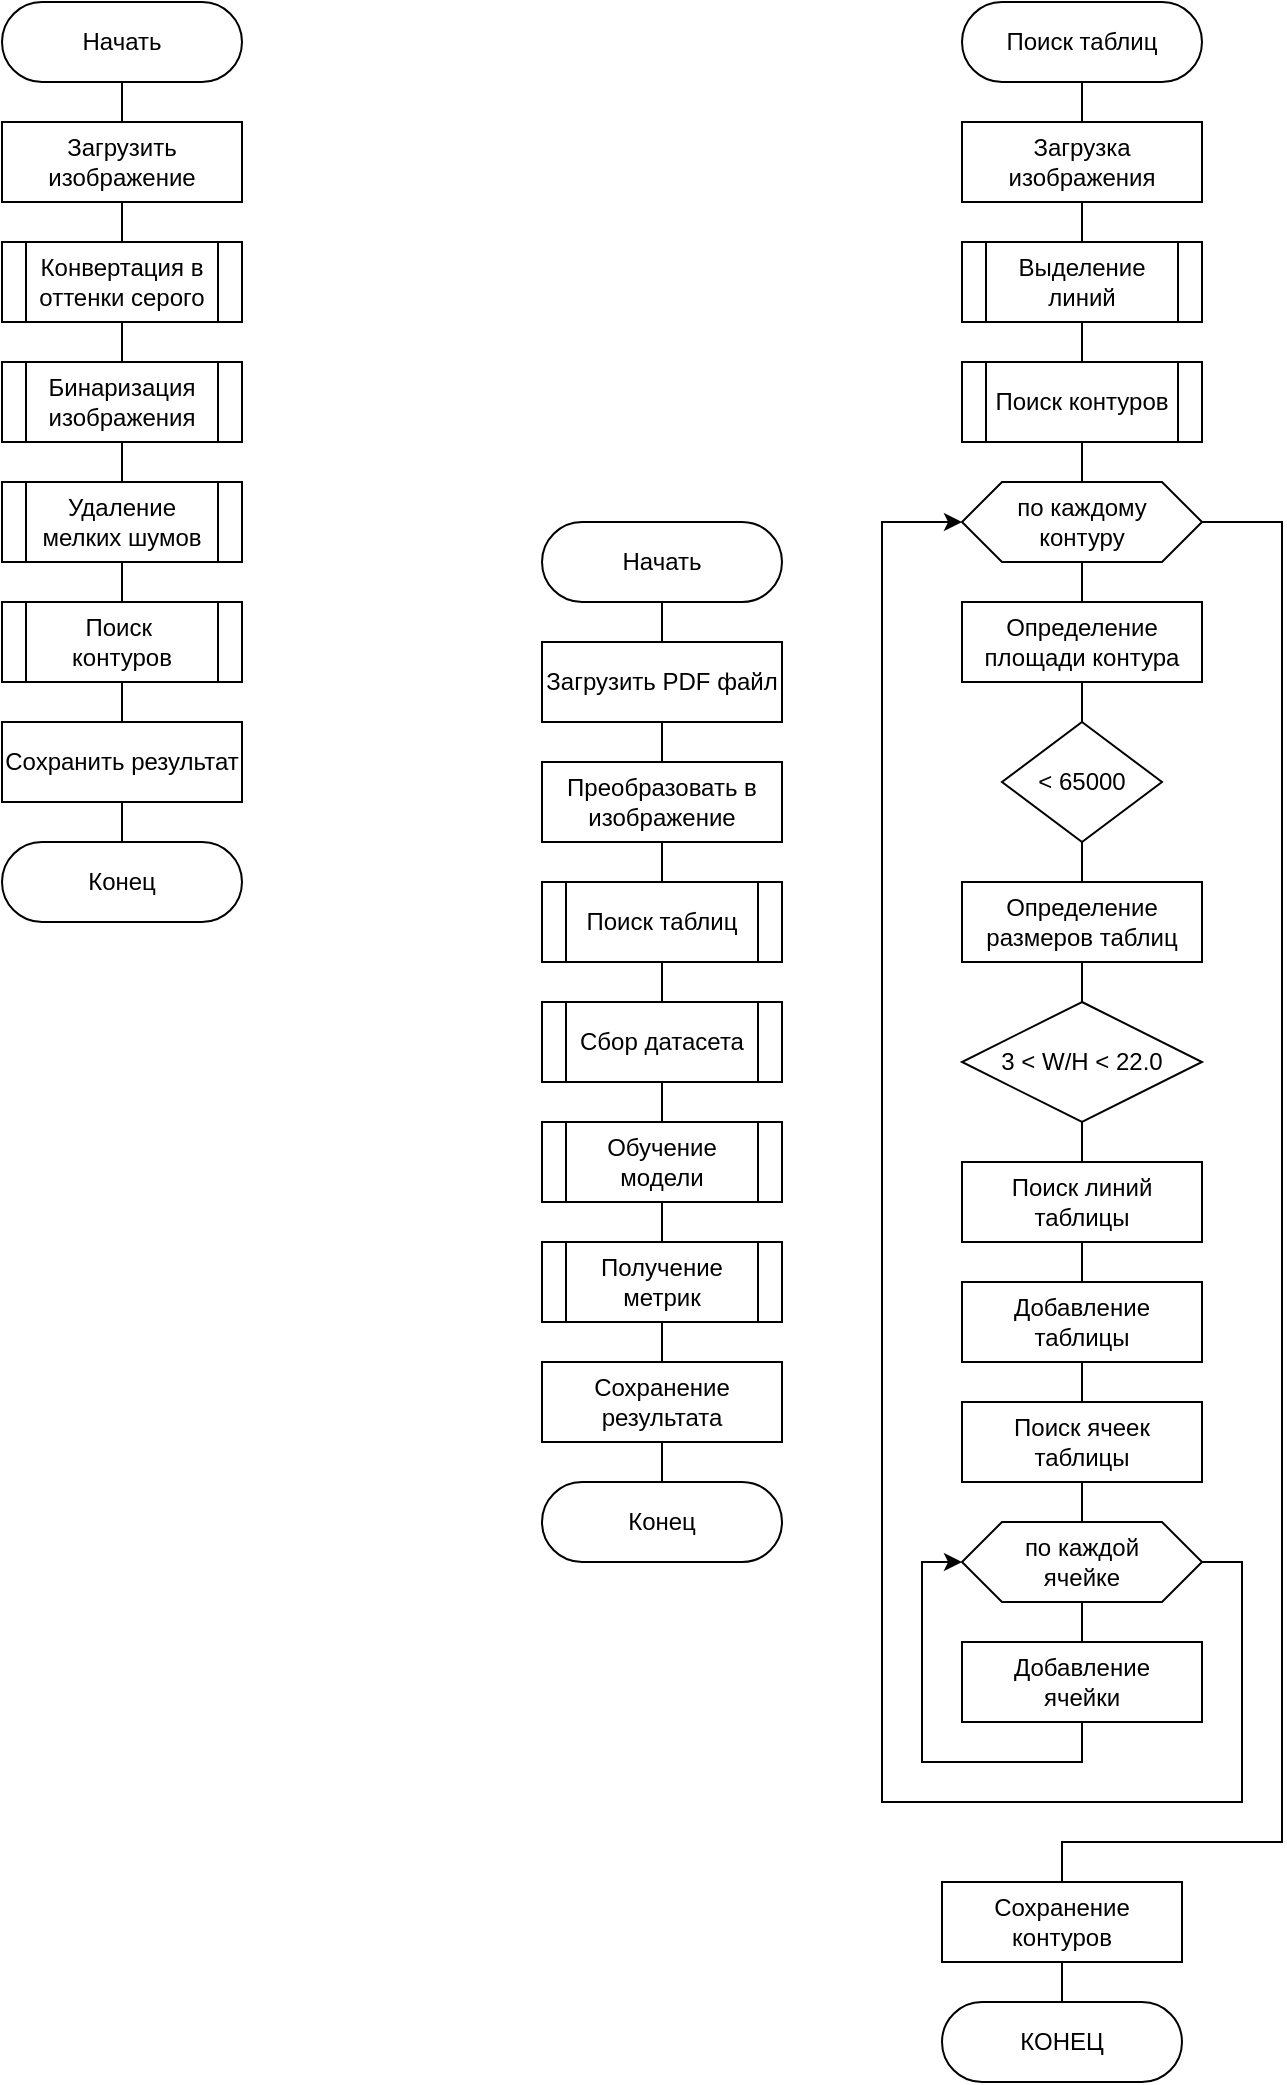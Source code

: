<mxfile version="26.2.13">
  <diagram name="Страница — 1" id="2PmUKdoyzewIHGujBEw9">
    <mxGraphModel dx="1874" dy="1229" grid="1" gridSize="10" guides="1" tooltips="1" connect="1" arrows="1" fold="1" page="1" pageScale="1" pageWidth="827" pageHeight="1169" math="0" shadow="0">
      <root>
        <mxCell id="0" />
        <mxCell id="1" parent="0" />
        <mxCell id="lDRPS3WadoVUd7IDgU6y-3" value="" style="edgeStyle=orthogonalEdgeStyle;rounded=0;orthogonalLoop=1;jettySize=auto;html=1;endArrow=none;startFill=0;" edge="1" parent="1" source="lDRPS3WadoVUd7IDgU6y-1" target="lDRPS3WadoVUd7IDgU6y-2">
          <mxGeometry relative="1" as="geometry" />
        </mxCell>
        <mxCell id="lDRPS3WadoVUd7IDgU6y-1" value="Начать" style="rounded=1;whiteSpace=wrap;html=1;arcSize=50;" vertex="1" parent="1">
          <mxGeometry x="40" y="40" width="120" height="40" as="geometry" />
        </mxCell>
        <mxCell id="lDRPS3WadoVUd7IDgU6y-6" value="" style="edgeStyle=orthogonalEdgeStyle;rounded=0;orthogonalLoop=1;jettySize=auto;html=1;endArrow=none;startFill=0;" edge="1" parent="1" source="lDRPS3WadoVUd7IDgU6y-2" target="lDRPS3WadoVUd7IDgU6y-4">
          <mxGeometry relative="1" as="geometry" />
        </mxCell>
        <mxCell id="lDRPS3WadoVUd7IDgU6y-2" value="Загрузить изображение" style="rounded=0;whiteSpace=wrap;html=1;" vertex="1" parent="1">
          <mxGeometry x="40" y="100" width="120" height="40" as="geometry" />
        </mxCell>
        <mxCell id="lDRPS3WadoVUd7IDgU6y-7" value="" style="edgeStyle=orthogonalEdgeStyle;rounded=0;orthogonalLoop=1;jettySize=auto;html=1;endArrow=none;startFill=0;" edge="1" parent="1" source="lDRPS3WadoVUd7IDgU6y-4" target="lDRPS3WadoVUd7IDgU6y-5">
          <mxGeometry relative="1" as="geometry" />
        </mxCell>
        <mxCell id="lDRPS3WadoVUd7IDgU6y-4" value="Конвертация в оттенки серого" style="shape=process;whiteSpace=wrap;html=1;backgroundOutline=1;" vertex="1" parent="1">
          <mxGeometry x="40" y="160" width="120" height="40" as="geometry" />
        </mxCell>
        <mxCell id="lDRPS3WadoVUd7IDgU6y-9" value="" style="edgeStyle=orthogonalEdgeStyle;rounded=0;orthogonalLoop=1;jettySize=auto;html=1;endArrow=none;startFill=0;" edge="1" parent="1" source="lDRPS3WadoVUd7IDgU6y-5" target="lDRPS3WadoVUd7IDgU6y-8">
          <mxGeometry relative="1" as="geometry" />
        </mxCell>
        <mxCell id="lDRPS3WadoVUd7IDgU6y-5" value="Бинаризация изображения" style="shape=process;whiteSpace=wrap;html=1;backgroundOutline=1;" vertex="1" parent="1">
          <mxGeometry x="40" y="220" width="120" height="40" as="geometry" />
        </mxCell>
        <mxCell id="lDRPS3WadoVUd7IDgU6y-11" value="" style="edgeStyle=orthogonalEdgeStyle;rounded=0;orthogonalLoop=1;jettySize=auto;html=1;endArrow=none;startFill=0;" edge="1" parent="1" source="lDRPS3WadoVUd7IDgU6y-8" target="lDRPS3WadoVUd7IDgU6y-10">
          <mxGeometry relative="1" as="geometry" />
        </mxCell>
        <mxCell id="lDRPS3WadoVUd7IDgU6y-8" value="Удаление мелких шумов" style="shape=process;whiteSpace=wrap;html=1;backgroundOutline=1;" vertex="1" parent="1">
          <mxGeometry x="40" y="280" width="120" height="40" as="geometry" />
        </mxCell>
        <mxCell id="lDRPS3WadoVUd7IDgU6y-13" value="" style="edgeStyle=orthogonalEdgeStyle;rounded=0;orthogonalLoop=1;jettySize=auto;html=1;endArrow=none;startFill=0;" edge="1" parent="1" source="lDRPS3WadoVUd7IDgU6y-10" target="lDRPS3WadoVUd7IDgU6y-12">
          <mxGeometry relative="1" as="geometry" />
        </mxCell>
        <mxCell id="lDRPS3WadoVUd7IDgU6y-10" value="Поиск&amp;nbsp;&lt;div&gt;контуров&lt;/div&gt;" style="shape=process;whiteSpace=wrap;html=1;backgroundOutline=1;" vertex="1" parent="1">
          <mxGeometry x="40" y="340" width="120" height="40" as="geometry" />
        </mxCell>
        <mxCell id="lDRPS3WadoVUd7IDgU6y-15" value="" style="edgeStyle=orthogonalEdgeStyle;rounded=0;orthogonalLoop=1;jettySize=auto;html=1;endArrow=none;startFill=0;" edge="1" parent="1" source="lDRPS3WadoVUd7IDgU6y-12" target="lDRPS3WadoVUd7IDgU6y-14">
          <mxGeometry relative="1" as="geometry" />
        </mxCell>
        <mxCell id="lDRPS3WadoVUd7IDgU6y-12" value="Сохранить результат" style="rounded=0;whiteSpace=wrap;html=1;" vertex="1" parent="1">
          <mxGeometry x="40" y="400" width="120" height="40" as="geometry" />
        </mxCell>
        <mxCell id="lDRPS3WadoVUd7IDgU6y-14" value="Конец" style="rounded=1;whiteSpace=wrap;html=1;arcSize=50;" vertex="1" parent="1">
          <mxGeometry x="40" y="460" width="120" height="40" as="geometry" />
        </mxCell>
        <mxCell id="lDRPS3WadoVUd7IDgU6y-16" value="" style="edgeStyle=orthogonalEdgeStyle;rounded=0;orthogonalLoop=1;jettySize=auto;html=1;endArrow=none;startFill=0;" edge="1" parent="1" source="lDRPS3WadoVUd7IDgU6y-31" target="lDRPS3WadoVUd7IDgU6y-19">
          <mxGeometry relative="1" as="geometry" />
        </mxCell>
        <mxCell id="lDRPS3WadoVUd7IDgU6y-17" value="Начать" style="rounded=1;whiteSpace=wrap;html=1;arcSize=50;" vertex="1" parent="1">
          <mxGeometry x="310" y="300" width="120" height="40" as="geometry" />
        </mxCell>
        <mxCell id="lDRPS3WadoVUd7IDgU6y-18" value="" style="edgeStyle=orthogonalEdgeStyle;rounded=0;orthogonalLoop=1;jettySize=auto;html=1;endArrow=none;startFill=0;" edge="1" parent="1" source="lDRPS3WadoVUd7IDgU6y-19" target="lDRPS3WadoVUd7IDgU6y-21">
          <mxGeometry relative="1" as="geometry" />
        </mxCell>
        <mxCell id="lDRPS3WadoVUd7IDgU6y-19" value="Преобразовать в изображение" style="rounded=0;whiteSpace=wrap;html=1;" vertex="1" parent="1">
          <mxGeometry x="310" y="420" width="120" height="40" as="geometry" />
        </mxCell>
        <mxCell id="lDRPS3WadoVUd7IDgU6y-20" value="" style="edgeStyle=orthogonalEdgeStyle;rounded=0;orthogonalLoop=1;jettySize=auto;html=1;endArrow=none;startFill=0;" edge="1" parent="1" source="lDRPS3WadoVUd7IDgU6y-21" target="lDRPS3WadoVUd7IDgU6y-23">
          <mxGeometry relative="1" as="geometry" />
        </mxCell>
        <mxCell id="lDRPS3WadoVUd7IDgU6y-21" value="Поиск таблиц" style="shape=process;whiteSpace=wrap;html=1;backgroundOutline=1;" vertex="1" parent="1">
          <mxGeometry x="310" y="480" width="120" height="40" as="geometry" />
        </mxCell>
        <mxCell id="lDRPS3WadoVUd7IDgU6y-22" value="" style="edgeStyle=orthogonalEdgeStyle;rounded=0;orthogonalLoop=1;jettySize=auto;html=1;endArrow=none;startFill=0;" edge="1" parent="1" source="lDRPS3WadoVUd7IDgU6y-23" target="lDRPS3WadoVUd7IDgU6y-25">
          <mxGeometry relative="1" as="geometry" />
        </mxCell>
        <mxCell id="lDRPS3WadoVUd7IDgU6y-23" value="Сбор датасета" style="shape=process;whiteSpace=wrap;html=1;backgroundOutline=1;" vertex="1" parent="1">
          <mxGeometry x="310" y="540" width="120" height="40" as="geometry" />
        </mxCell>
        <mxCell id="lDRPS3WadoVUd7IDgU6y-24" value="" style="edgeStyle=orthogonalEdgeStyle;rounded=0;orthogonalLoop=1;jettySize=auto;html=1;endArrow=none;startFill=0;" edge="1" parent="1" source="lDRPS3WadoVUd7IDgU6y-25" target="lDRPS3WadoVUd7IDgU6y-27">
          <mxGeometry relative="1" as="geometry" />
        </mxCell>
        <mxCell id="lDRPS3WadoVUd7IDgU6y-25" value="Обучение модели" style="shape=process;whiteSpace=wrap;html=1;backgroundOutline=1;" vertex="1" parent="1">
          <mxGeometry x="310" y="600" width="120" height="40" as="geometry" />
        </mxCell>
        <mxCell id="lDRPS3WadoVUd7IDgU6y-26" value="" style="edgeStyle=orthogonalEdgeStyle;rounded=0;orthogonalLoop=1;jettySize=auto;html=1;endArrow=none;startFill=0;" edge="1" parent="1" source="lDRPS3WadoVUd7IDgU6y-27" target="lDRPS3WadoVUd7IDgU6y-29">
          <mxGeometry relative="1" as="geometry" />
        </mxCell>
        <mxCell id="lDRPS3WadoVUd7IDgU6y-27" value="Получение метрик" style="shape=process;whiteSpace=wrap;html=1;backgroundOutline=1;" vertex="1" parent="1">
          <mxGeometry x="310" y="660" width="120" height="40" as="geometry" />
        </mxCell>
        <mxCell id="lDRPS3WadoVUd7IDgU6y-28" value="" style="edgeStyle=orthogonalEdgeStyle;rounded=0;orthogonalLoop=1;jettySize=auto;html=1;endArrow=none;startFill=0;" edge="1" parent="1" source="lDRPS3WadoVUd7IDgU6y-29" target="lDRPS3WadoVUd7IDgU6y-30">
          <mxGeometry relative="1" as="geometry" />
        </mxCell>
        <mxCell id="lDRPS3WadoVUd7IDgU6y-29" value="Сохранение результата" style="rounded=0;whiteSpace=wrap;html=1;" vertex="1" parent="1">
          <mxGeometry x="310" y="720" width="120" height="40" as="geometry" />
        </mxCell>
        <mxCell id="lDRPS3WadoVUd7IDgU6y-30" value="Конец" style="rounded=1;whiteSpace=wrap;html=1;arcSize=50;" vertex="1" parent="1">
          <mxGeometry x="310" y="780" width="120" height="40" as="geometry" />
        </mxCell>
        <mxCell id="lDRPS3WadoVUd7IDgU6y-32" value="" style="edgeStyle=orthogonalEdgeStyle;rounded=0;orthogonalLoop=1;jettySize=auto;html=1;endArrow=none;startFill=0;" edge="1" parent="1" source="lDRPS3WadoVUd7IDgU6y-17" target="lDRPS3WadoVUd7IDgU6y-31">
          <mxGeometry relative="1" as="geometry">
            <mxPoint x="370" y="340" as="sourcePoint" />
            <mxPoint x="370" y="420" as="targetPoint" />
          </mxGeometry>
        </mxCell>
        <mxCell id="lDRPS3WadoVUd7IDgU6y-31" value="Загрузить PDF файл" style="rounded=0;whiteSpace=wrap;html=1;" vertex="1" parent="1">
          <mxGeometry x="310" y="360" width="120" height="40" as="geometry" />
        </mxCell>
        <mxCell id="lDRPS3WadoVUd7IDgU6y-35" value="" style="edgeStyle=orthogonalEdgeStyle;rounded=0;orthogonalLoop=1;jettySize=auto;html=1;endArrow=none;startFill=0;" edge="1" parent="1" source="lDRPS3WadoVUd7IDgU6y-33" target="lDRPS3WadoVUd7IDgU6y-34">
          <mxGeometry relative="1" as="geometry" />
        </mxCell>
        <mxCell id="lDRPS3WadoVUd7IDgU6y-33" value="Поиск таблиц" style="rounded=1;whiteSpace=wrap;html=1;arcSize=50;" vertex="1" parent="1">
          <mxGeometry x="520" y="40" width="120" height="40" as="geometry" />
        </mxCell>
        <mxCell id="lDRPS3WadoVUd7IDgU6y-37" value="" style="edgeStyle=orthogonalEdgeStyle;rounded=0;orthogonalLoop=1;jettySize=auto;html=1;endArrow=none;startFill=0;" edge="1" parent="1" source="lDRPS3WadoVUd7IDgU6y-34" target="lDRPS3WadoVUd7IDgU6y-36">
          <mxGeometry relative="1" as="geometry" />
        </mxCell>
        <mxCell id="lDRPS3WadoVUd7IDgU6y-34" value="Загрузка изображения" style="rounded=0;whiteSpace=wrap;html=1;" vertex="1" parent="1">
          <mxGeometry x="520" y="100" width="120" height="40" as="geometry" />
        </mxCell>
        <mxCell id="lDRPS3WadoVUd7IDgU6y-40" value="" style="edgeStyle=orthogonalEdgeStyle;rounded=0;orthogonalLoop=1;jettySize=auto;html=1;entryX=0.5;entryY=0;entryDx=0;entryDy=0;endArrow=none;startFill=0;" edge="1" parent="1" source="lDRPS3WadoVUd7IDgU6y-36" target="lDRPS3WadoVUd7IDgU6y-38">
          <mxGeometry relative="1" as="geometry" />
        </mxCell>
        <mxCell id="lDRPS3WadoVUd7IDgU6y-36" value="Выделение линий" style="shape=process;whiteSpace=wrap;html=1;backgroundOutline=1;" vertex="1" parent="1">
          <mxGeometry x="520" y="160" width="120" height="40" as="geometry" />
        </mxCell>
        <mxCell id="lDRPS3WadoVUd7IDgU6y-42" value="" style="edgeStyle=orthogonalEdgeStyle;rounded=0;orthogonalLoop=1;jettySize=auto;html=1;endArrow=none;startFill=0;" edge="1" parent="1" source="lDRPS3WadoVUd7IDgU6y-38" target="lDRPS3WadoVUd7IDgU6y-39">
          <mxGeometry relative="1" as="geometry" />
        </mxCell>
        <mxCell id="lDRPS3WadoVUd7IDgU6y-38" value="Поиск контуров" style="shape=process;whiteSpace=wrap;html=1;backgroundOutline=1;" vertex="1" parent="1">
          <mxGeometry x="520" y="220" width="120" height="40" as="geometry" />
        </mxCell>
        <mxCell id="lDRPS3WadoVUd7IDgU6y-44" value="" style="edgeStyle=orthogonalEdgeStyle;rounded=0;orthogonalLoop=1;jettySize=auto;html=1;endArrow=none;startFill=0;" edge="1" parent="1" source="lDRPS3WadoVUd7IDgU6y-39" target="lDRPS3WadoVUd7IDgU6y-43">
          <mxGeometry relative="1" as="geometry" />
        </mxCell>
        <mxCell id="lDRPS3WadoVUd7IDgU6y-66" value="" style="edgeStyle=orthogonalEdgeStyle;rounded=0;orthogonalLoop=1;jettySize=auto;html=1;endArrow=none;startFill=0;" edge="1" parent="1" source="lDRPS3WadoVUd7IDgU6y-39">
          <mxGeometry relative="1" as="geometry">
            <mxPoint x="570" y="980" as="targetPoint" />
            <Array as="points">
              <mxPoint x="680" y="300" />
              <mxPoint x="680" y="960" />
              <mxPoint x="570" y="960" />
            </Array>
          </mxGeometry>
        </mxCell>
        <mxCell id="lDRPS3WadoVUd7IDgU6y-39" value="по каждому&lt;div&gt;контуру&lt;/div&gt;" style="shape=hexagon;perimeter=hexagonPerimeter2;whiteSpace=wrap;html=1;fixedSize=1;" vertex="1" parent="1">
          <mxGeometry x="520" y="280" width="120" height="40" as="geometry" />
        </mxCell>
        <mxCell id="lDRPS3WadoVUd7IDgU6y-46" value="" style="edgeStyle=orthogonalEdgeStyle;rounded=0;orthogonalLoop=1;jettySize=auto;html=1;endArrow=none;startFill=0;" edge="1" parent="1" source="lDRPS3WadoVUd7IDgU6y-43" target="lDRPS3WadoVUd7IDgU6y-45">
          <mxGeometry relative="1" as="geometry" />
        </mxCell>
        <mxCell id="lDRPS3WadoVUd7IDgU6y-43" value="Определение площади контура" style="rounded=0;whiteSpace=wrap;html=1;" vertex="1" parent="1">
          <mxGeometry x="520" y="340" width="120" height="40" as="geometry" />
        </mxCell>
        <mxCell id="lDRPS3WadoVUd7IDgU6y-48" value="" style="edgeStyle=orthogonalEdgeStyle;rounded=0;orthogonalLoop=1;jettySize=auto;html=1;endArrow=none;startFill=0;" edge="1" parent="1" source="lDRPS3WadoVUd7IDgU6y-45" target="lDRPS3WadoVUd7IDgU6y-47">
          <mxGeometry relative="1" as="geometry" />
        </mxCell>
        <mxCell id="lDRPS3WadoVUd7IDgU6y-45" value="&amp;lt; 65000" style="rhombus;whiteSpace=wrap;html=1;" vertex="1" parent="1">
          <mxGeometry x="540" y="400" width="80" height="60" as="geometry" />
        </mxCell>
        <mxCell id="lDRPS3WadoVUd7IDgU6y-50" value="" style="edgeStyle=orthogonalEdgeStyle;rounded=0;orthogonalLoop=1;jettySize=auto;html=1;endArrow=none;startFill=0;" edge="1" parent="1" source="lDRPS3WadoVUd7IDgU6y-47" target="lDRPS3WadoVUd7IDgU6y-49">
          <mxGeometry relative="1" as="geometry" />
        </mxCell>
        <mxCell id="lDRPS3WadoVUd7IDgU6y-47" value="Определение размеров таблиц" style="rounded=0;whiteSpace=wrap;html=1;" vertex="1" parent="1">
          <mxGeometry x="520" y="480" width="120" height="40" as="geometry" />
        </mxCell>
        <mxCell id="lDRPS3WadoVUd7IDgU6y-52" value="" style="edgeStyle=orthogonalEdgeStyle;rounded=0;orthogonalLoop=1;jettySize=auto;html=1;endArrow=none;startFill=0;" edge="1" parent="1" source="lDRPS3WadoVUd7IDgU6y-49" target="lDRPS3WadoVUd7IDgU6y-51">
          <mxGeometry relative="1" as="geometry" />
        </mxCell>
        <mxCell id="lDRPS3WadoVUd7IDgU6y-49" value="3 &amp;lt; W/H &amp;lt; 22.0" style="rhombus;whiteSpace=wrap;html=1;" vertex="1" parent="1">
          <mxGeometry x="520" y="540" width="120" height="60" as="geometry" />
        </mxCell>
        <mxCell id="lDRPS3WadoVUd7IDgU6y-54" value="" style="edgeStyle=orthogonalEdgeStyle;rounded=0;orthogonalLoop=1;jettySize=auto;html=1;endArrow=none;startFill=0;" edge="1" parent="1" source="lDRPS3WadoVUd7IDgU6y-51" target="lDRPS3WadoVUd7IDgU6y-53">
          <mxGeometry relative="1" as="geometry" />
        </mxCell>
        <mxCell id="lDRPS3WadoVUd7IDgU6y-51" value="Поиск линий таблицы" style="rounded=0;whiteSpace=wrap;html=1;" vertex="1" parent="1">
          <mxGeometry x="520" y="620" width="120" height="40" as="geometry" />
        </mxCell>
        <mxCell id="lDRPS3WadoVUd7IDgU6y-56" value="" style="edgeStyle=orthogonalEdgeStyle;rounded=0;orthogonalLoop=1;jettySize=auto;html=1;endArrow=none;startFill=0;" edge="1" parent="1" source="lDRPS3WadoVUd7IDgU6y-53" target="lDRPS3WadoVUd7IDgU6y-55">
          <mxGeometry relative="1" as="geometry" />
        </mxCell>
        <mxCell id="lDRPS3WadoVUd7IDgU6y-53" value="Добавление таблицы" style="rounded=0;whiteSpace=wrap;html=1;" vertex="1" parent="1">
          <mxGeometry x="520" y="680" width="120" height="40" as="geometry" />
        </mxCell>
        <mxCell id="lDRPS3WadoVUd7IDgU6y-58" value="" style="edgeStyle=orthogonalEdgeStyle;rounded=0;orthogonalLoop=1;jettySize=auto;html=1;endArrow=none;startFill=0;" edge="1" parent="1" source="lDRPS3WadoVUd7IDgU6y-55" target="lDRPS3WadoVUd7IDgU6y-57">
          <mxGeometry relative="1" as="geometry" />
        </mxCell>
        <mxCell id="lDRPS3WadoVUd7IDgU6y-55" value="Поиск ячеек таблицы" style="rounded=0;whiteSpace=wrap;html=1;" vertex="1" parent="1">
          <mxGeometry x="520" y="740" width="120" height="40" as="geometry" />
        </mxCell>
        <mxCell id="lDRPS3WadoVUd7IDgU6y-60" value="" style="edgeStyle=orthogonalEdgeStyle;rounded=0;orthogonalLoop=1;jettySize=auto;html=1;endArrow=none;startFill=0;" edge="1" parent="1" source="lDRPS3WadoVUd7IDgU6y-57" target="lDRPS3WadoVUd7IDgU6y-59">
          <mxGeometry relative="1" as="geometry" />
        </mxCell>
        <mxCell id="lDRPS3WadoVUd7IDgU6y-64" value="" style="edgeStyle=orthogonalEdgeStyle;rounded=0;orthogonalLoop=1;jettySize=auto;html=1;entryX=0;entryY=0.5;entryDx=0;entryDy=0;" edge="1" parent="1" source="lDRPS3WadoVUd7IDgU6y-57" target="lDRPS3WadoVUd7IDgU6y-39">
          <mxGeometry relative="1" as="geometry">
            <mxPoint x="720" y="820" as="targetPoint" />
            <Array as="points">
              <mxPoint x="660" y="820" />
              <mxPoint x="660" y="940" />
              <mxPoint x="480" y="940" />
              <mxPoint x="480" y="300" />
            </Array>
          </mxGeometry>
        </mxCell>
        <mxCell id="lDRPS3WadoVUd7IDgU6y-57" value="по каждой&lt;div&gt;ячейке&lt;/div&gt;" style="shape=hexagon;perimeter=hexagonPerimeter2;whiteSpace=wrap;html=1;fixedSize=1;" vertex="1" parent="1">
          <mxGeometry x="520" y="800" width="120" height="40" as="geometry" />
        </mxCell>
        <mxCell id="lDRPS3WadoVUd7IDgU6y-62" value="" style="edgeStyle=orthogonalEdgeStyle;rounded=0;orthogonalLoop=1;jettySize=auto;html=1;entryX=0;entryY=0.5;entryDx=0;entryDy=0;" edge="1" parent="1" source="lDRPS3WadoVUd7IDgU6y-59" target="lDRPS3WadoVUd7IDgU6y-57">
          <mxGeometry relative="1" as="geometry">
            <mxPoint x="580" y="980" as="targetPoint" />
            <Array as="points">
              <mxPoint x="580" y="920" />
              <mxPoint x="500" y="920" />
              <mxPoint x="500" y="820" />
            </Array>
          </mxGeometry>
        </mxCell>
        <mxCell id="lDRPS3WadoVUd7IDgU6y-59" value="Добавление&lt;div&gt;ячейки&lt;/div&gt;" style="rounded=0;whiteSpace=wrap;html=1;" vertex="1" parent="1">
          <mxGeometry x="520" y="860" width="120" height="40" as="geometry" />
        </mxCell>
        <mxCell id="lDRPS3WadoVUd7IDgU6y-69" value="" style="edgeStyle=orthogonalEdgeStyle;rounded=0;orthogonalLoop=1;jettySize=auto;html=1;endArrow=none;startFill=0;" edge="1" parent="1" source="lDRPS3WadoVUd7IDgU6y-67" target="lDRPS3WadoVUd7IDgU6y-68">
          <mxGeometry relative="1" as="geometry" />
        </mxCell>
        <mxCell id="lDRPS3WadoVUd7IDgU6y-67" value="Сохранение контуров" style="rounded=0;whiteSpace=wrap;html=1;" vertex="1" parent="1">
          <mxGeometry x="510" y="980" width="120" height="40" as="geometry" />
        </mxCell>
        <mxCell id="lDRPS3WadoVUd7IDgU6y-68" value="КОНЕЦ" style="rounded=1;whiteSpace=wrap;html=1;arcSize=50;" vertex="1" parent="1">
          <mxGeometry x="510" y="1040" width="120" height="40" as="geometry" />
        </mxCell>
      </root>
    </mxGraphModel>
  </diagram>
</mxfile>
